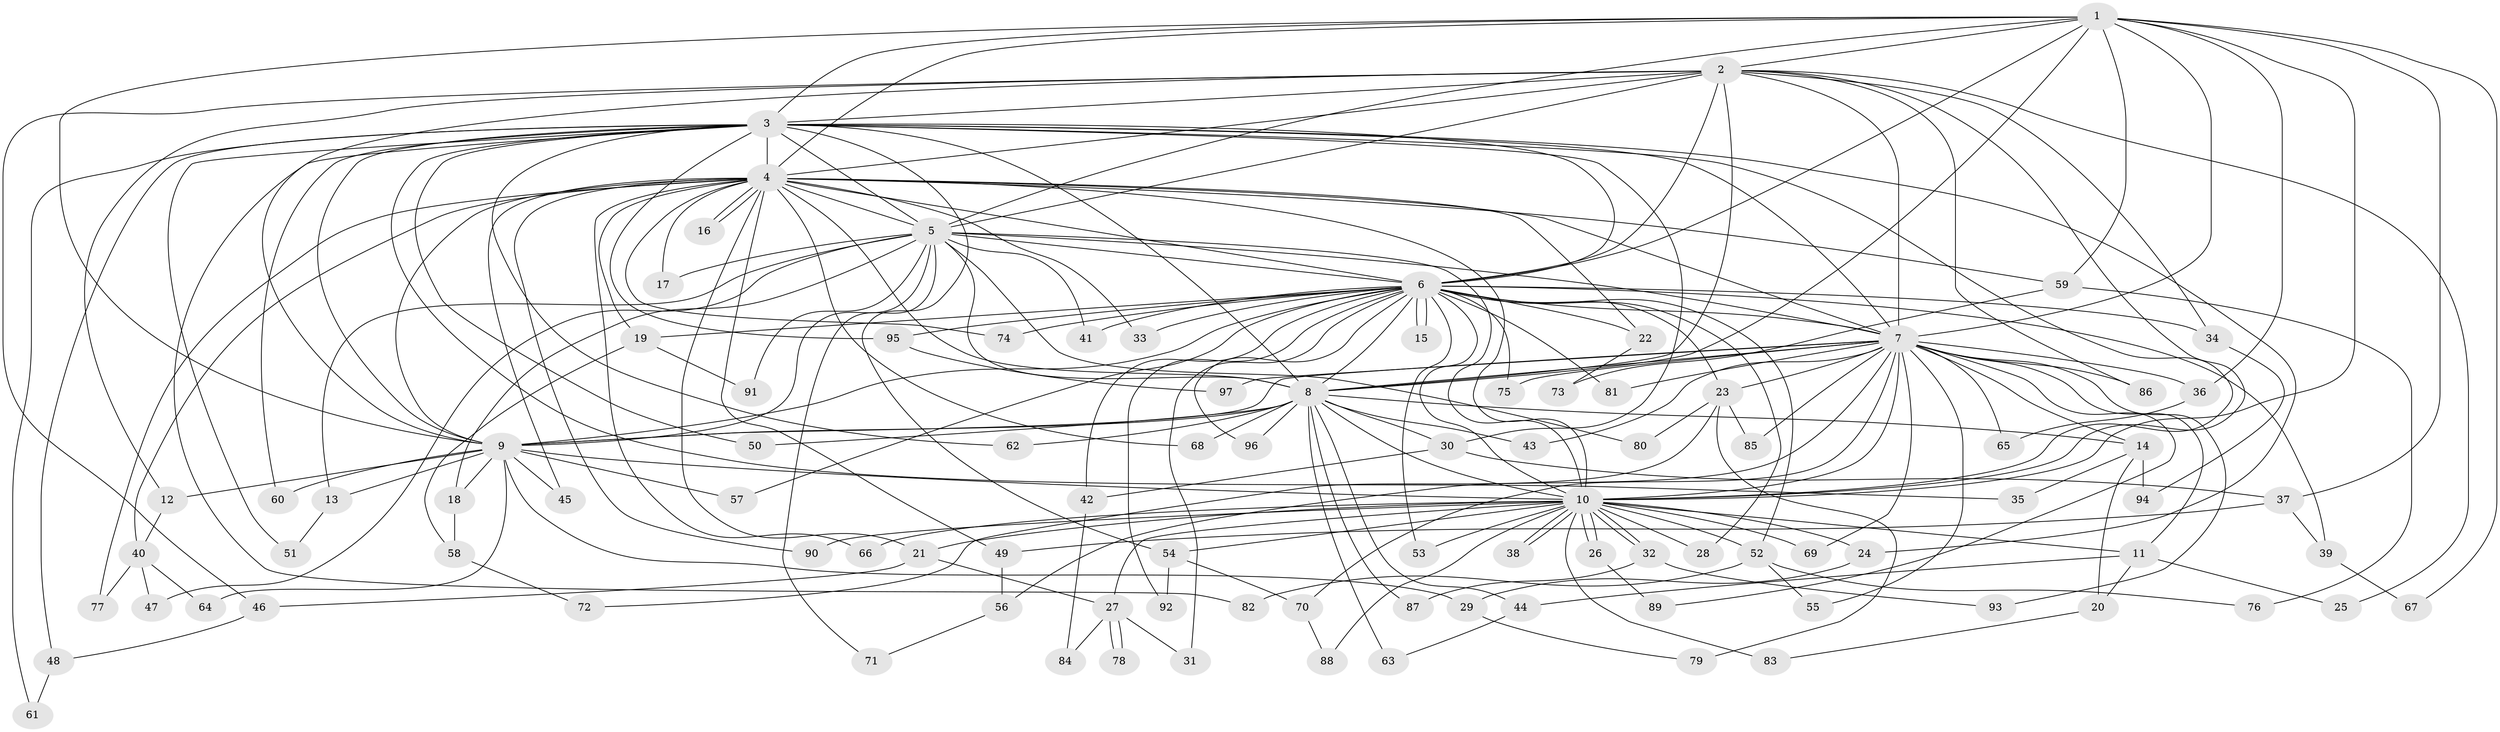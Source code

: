// coarse degree distribution, {25: 0.020833333333333332, 39: 0.020833333333333332, 5: 0.041666666666666664, 4: 0.125, 1: 0.16666666666666666, 2: 0.5, 3: 0.125}
// Generated by graph-tools (version 1.1) at 2025/17/03/04/25 18:17:29]
// undirected, 97 vertices, 219 edges
graph export_dot {
graph [start="1"]
  node [color=gray90,style=filled];
  1;
  2;
  3;
  4;
  5;
  6;
  7;
  8;
  9;
  10;
  11;
  12;
  13;
  14;
  15;
  16;
  17;
  18;
  19;
  20;
  21;
  22;
  23;
  24;
  25;
  26;
  27;
  28;
  29;
  30;
  31;
  32;
  33;
  34;
  35;
  36;
  37;
  38;
  39;
  40;
  41;
  42;
  43;
  44;
  45;
  46;
  47;
  48;
  49;
  50;
  51;
  52;
  53;
  54;
  55;
  56;
  57;
  58;
  59;
  60;
  61;
  62;
  63;
  64;
  65;
  66;
  67;
  68;
  69;
  70;
  71;
  72;
  73;
  74;
  75;
  76;
  77;
  78;
  79;
  80;
  81;
  82;
  83;
  84;
  85;
  86;
  87;
  88;
  89;
  90;
  91;
  92;
  93;
  94;
  95;
  96;
  97;
  1 -- 2;
  1 -- 3;
  1 -- 4;
  1 -- 5;
  1 -- 6;
  1 -- 7;
  1 -- 8;
  1 -- 9;
  1 -- 10;
  1 -- 36;
  1 -- 37;
  1 -- 59;
  1 -- 67;
  2 -- 3;
  2 -- 4;
  2 -- 5;
  2 -- 6;
  2 -- 7;
  2 -- 8;
  2 -- 9;
  2 -- 10;
  2 -- 12;
  2 -- 25;
  2 -- 34;
  2 -- 46;
  2 -- 86;
  3 -- 4;
  3 -- 5;
  3 -- 6;
  3 -- 7;
  3 -- 8;
  3 -- 9;
  3 -- 10;
  3 -- 24;
  3 -- 30;
  3 -- 35;
  3 -- 48;
  3 -- 50;
  3 -- 51;
  3 -- 54;
  3 -- 60;
  3 -- 61;
  3 -- 62;
  3 -- 82;
  3 -- 95;
  4 -- 5;
  4 -- 6;
  4 -- 7;
  4 -- 8;
  4 -- 9;
  4 -- 10;
  4 -- 16;
  4 -- 16;
  4 -- 17;
  4 -- 19;
  4 -- 21;
  4 -- 22;
  4 -- 33;
  4 -- 40;
  4 -- 45;
  4 -- 49;
  4 -- 59;
  4 -- 66;
  4 -- 68;
  4 -- 74;
  4 -- 77;
  4 -- 90;
  5 -- 6;
  5 -- 7;
  5 -- 8;
  5 -- 9;
  5 -- 10;
  5 -- 13;
  5 -- 17;
  5 -- 18;
  5 -- 41;
  5 -- 47;
  5 -- 71;
  5 -- 80;
  5 -- 91;
  6 -- 7;
  6 -- 8;
  6 -- 9;
  6 -- 10;
  6 -- 15;
  6 -- 15;
  6 -- 19;
  6 -- 22;
  6 -- 23;
  6 -- 28;
  6 -- 31;
  6 -- 33;
  6 -- 34;
  6 -- 39;
  6 -- 41;
  6 -- 42;
  6 -- 52;
  6 -- 53;
  6 -- 57;
  6 -- 74;
  6 -- 75;
  6 -- 81;
  6 -- 92;
  6 -- 95;
  6 -- 96;
  7 -- 8;
  7 -- 9;
  7 -- 10;
  7 -- 11;
  7 -- 14;
  7 -- 23;
  7 -- 36;
  7 -- 43;
  7 -- 55;
  7 -- 56;
  7 -- 65;
  7 -- 69;
  7 -- 70;
  7 -- 75;
  7 -- 81;
  7 -- 85;
  7 -- 86;
  7 -- 89;
  7 -- 93;
  7 -- 97;
  8 -- 9;
  8 -- 10;
  8 -- 14;
  8 -- 30;
  8 -- 43;
  8 -- 44;
  8 -- 50;
  8 -- 62;
  8 -- 63;
  8 -- 68;
  8 -- 87;
  8 -- 96;
  9 -- 10;
  9 -- 12;
  9 -- 13;
  9 -- 18;
  9 -- 29;
  9 -- 45;
  9 -- 57;
  9 -- 60;
  9 -- 64;
  10 -- 11;
  10 -- 21;
  10 -- 24;
  10 -- 26;
  10 -- 26;
  10 -- 27;
  10 -- 28;
  10 -- 32;
  10 -- 32;
  10 -- 38;
  10 -- 38;
  10 -- 52;
  10 -- 53;
  10 -- 54;
  10 -- 66;
  10 -- 69;
  10 -- 83;
  10 -- 88;
  10 -- 90;
  11 -- 20;
  11 -- 25;
  11 -- 44;
  12 -- 40;
  13 -- 51;
  14 -- 20;
  14 -- 35;
  14 -- 94;
  18 -- 58;
  19 -- 58;
  19 -- 91;
  20 -- 83;
  21 -- 27;
  21 -- 46;
  22 -- 73;
  23 -- 72;
  23 -- 79;
  23 -- 80;
  23 -- 85;
  24 -- 29;
  26 -- 89;
  27 -- 31;
  27 -- 78;
  27 -- 78;
  27 -- 84;
  29 -- 79;
  30 -- 37;
  30 -- 42;
  32 -- 87;
  32 -- 93;
  34 -- 94;
  36 -- 65;
  37 -- 39;
  37 -- 49;
  39 -- 67;
  40 -- 47;
  40 -- 64;
  40 -- 77;
  42 -- 84;
  44 -- 63;
  46 -- 48;
  48 -- 61;
  49 -- 56;
  52 -- 55;
  52 -- 76;
  52 -- 82;
  54 -- 70;
  54 -- 92;
  56 -- 71;
  58 -- 72;
  59 -- 73;
  59 -- 76;
  70 -- 88;
  95 -- 97;
}
